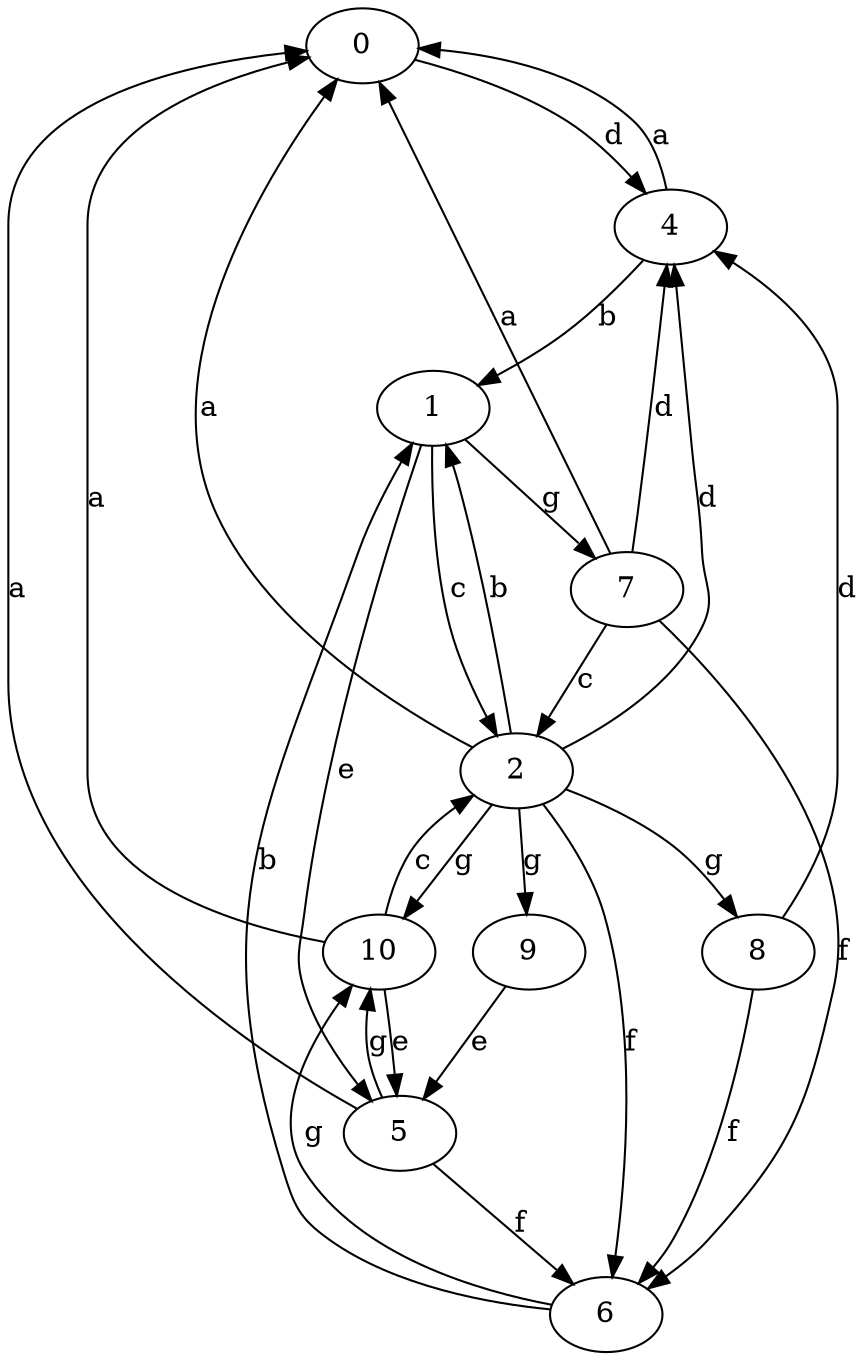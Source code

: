 strict digraph  {
0;
1;
2;
4;
5;
6;
7;
8;
9;
10;
0 -> 4  [label=d];
1 -> 2  [label=c];
1 -> 5  [label=e];
1 -> 7  [label=g];
2 -> 0  [label=a];
2 -> 1  [label=b];
2 -> 4  [label=d];
2 -> 6  [label=f];
2 -> 8  [label=g];
2 -> 9  [label=g];
2 -> 10  [label=g];
4 -> 0  [label=a];
4 -> 1  [label=b];
5 -> 0  [label=a];
5 -> 6  [label=f];
5 -> 10  [label=g];
6 -> 1  [label=b];
6 -> 10  [label=g];
7 -> 0  [label=a];
7 -> 2  [label=c];
7 -> 4  [label=d];
7 -> 6  [label=f];
8 -> 4  [label=d];
8 -> 6  [label=f];
9 -> 5  [label=e];
10 -> 0  [label=a];
10 -> 2  [label=c];
10 -> 5  [label=e];
}
